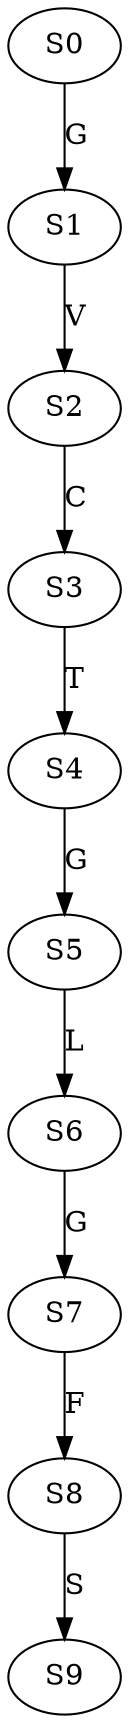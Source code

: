 strict digraph  {
	S0 -> S1 [ label = G ];
	S1 -> S2 [ label = V ];
	S2 -> S3 [ label = C ];
	S3 -> S4 [ label = T ];
	S4 -> S5 [ label = G ];
	S5 -> S6 [ label = L ];
	S6 -> S7 [ label = G ];
	S7 -> S8 [ label = F ];
	S8 -> S9 [ label = S ];
}

